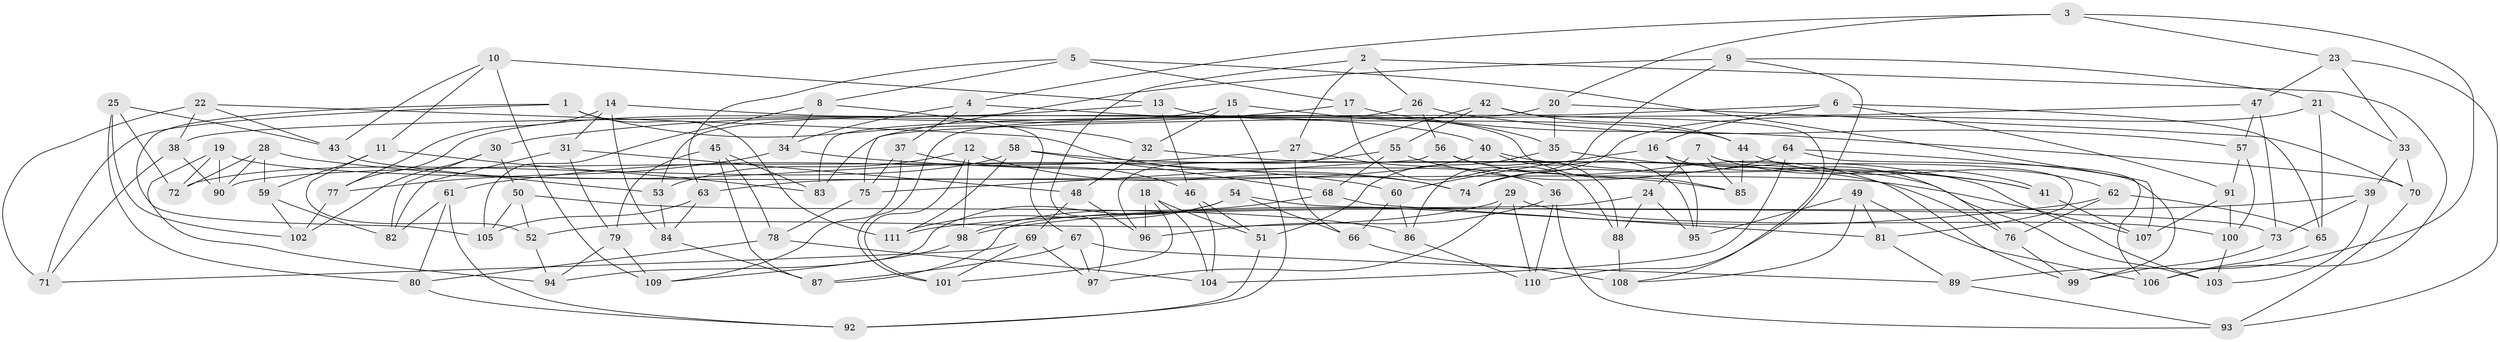 // coarse degree distribution, {5: 0.09090909090909091, 4: 0.5818181818181818, 3: 0.07272727272727272, 2: 0.03636363636363636, 6: 0.03636363636363636, 7: 0.03636363636363636, 9: 0.01818181818181818, 10: 0.07272727272727272, 8: 0.05454545454545454}
// Generated by graph-tools (version 1.1) at 2025/01/03/04/25 22:01:39]
// undirected, 111 vertices, 222 edges
graph export_dot {
graph [start="1"]
  node [color=gray90,style=filled];
  1;
  2;
  3;
  4;
  5;
  6;
  7;
  8;
  9;
  10;
  11;
  12;
  13;
  14;
  15;
  16;
  17;
  18;
  19;
  20;
  21;
  22;
  23;
  24;
  25;
  26;
  27;
  28;
  29;
  30;
  31;
  32;
  33;
  34;
  35;
  36;
  37;
  38;
  39;
  40;
  41;
  42;
  43;
  44;
  45;
  46;
  47;
  48;
  49;
  50;
  51;
  52;
  53;
  54;
  55;
  56;
  57;
  58;
  59;
  60;
  61;
  62;
  63;
  64;
  65;
  66;
  67;
  68;
  69;
  70;
  71;
  72;
  73;
  74;
  75;
  76;
  77;
  78;
  79;
  80;
  81;
  82;
  83;
  84;
  85;
  86;
  87;
  88;
  89;
  90;
  91;
  92;
  93;
  94;
  95;
  96;
  97;
  98;
  99;
  100;
  101;
  102;
  103;
  104;
  105;
  106;
  107;
  108;
  109;
  110;
  111;
  1 -- 71;
  1 -- 32;
  1 -- 111;
  1 -- 105;
  2 -- 97;
  2 -- 26;
  2 -- 106;
  2 -- 27;
  3 -- 4;
  3 -- 23;
  3 -- 20;
  3 -- 89;
  4 -- 34;
  4 -- 85;
  4 -- 37;
  5 -- 107;
  5 -- 63;
  5 -- 17;
  5 -- 8;
  6 -- 65;
  6 -- 91;
  6 -- 83;
  6 -- 16;
  7 -- 85;
  7 -- 41;
  7 -- 24;
  7 -- 81;
  8 -- 67;
  8 -- 34;
  8 -- 105;
  9 -- 86;
  9 -- 21;
  9 -- 75;
  9 -- 110;
  10 -- 13;
  10 -- 109;
  10 -- 43;
  10 -- 11;
  11 -- 83;
  11 -- 52;
  11 -- 59;
  12 -- 53;
  12 -- 98;
  12 -- 101;
  12 -- 74;
  13 -- 46;
  13 -- 38;
  13 -- 44;
  14 -- 84;
  14 -- 31;
  14 -- 77;
  14 -- 40;
  15 -- 35;
  15 -- 77;
  15 -- 32;
  15 -- 92;
  16 -- 95;
  16 -- 76;
  16 -- 60;
  17 -- 88;
  17 -- 70;
  17 -- 30;
  18 -- 101;
  18 -- 104;
  18 -- 96;
  18 -- 51;
  19 -- 90;
  19 -- 107;
  19 -- 94;
  19 -- 72;
  20 -- 101;
  20 -- 70;
  20 -- 35;
  21 -- 33;
  21 -- 65;
  21 -- 74;
  22 -- 43;
  22 -- 38;
  22 -- 74;
  22 -- 71;
  23 -- 93;
  23 -- 33;
  23 -- 47;
  24 -- 87;
  24 -- 88;
  24 -- 95;
  25 -- 102;
  25 -- 72;
  25 -- 43;
  25 -- 80;
  26 -- 56;
  26 -- 53;
  26 -- 57;
  27 -- 36;
  27 -- 66;
  27 -- 61;
  28 -- 90;
  28 -- 60;
  28 -- 59;
  28 -- 72;
  29 -- 52;
  29 -- 97;
  29 -- 110;
  29 -- 100;
  30 -- 50;
  30 -- 102;
  30 -- 82;
  31 -- 79;
  31 -- 82;
  31 -- 48;
  32 -- 103;
  32 -- 48;
  33 -- 39;
  33 -- 70;
  34 -- 77;
  34 -- 85;
  35 -- 51;
  35 -- 41;
  36 -- 93;
  36 -- 96;
  36 -- 110;
  37 -- 75;
  37 -- 46;
  37 -- 109;
  38 -- 71;
  38 -- 90;
  39 -- 103;
  39 -- 73;
  39 -- 111;
  40 -- 63;
  40 -- 95;
  40 -- 41;
  41 -- 107;
  42 -- 96;
  42 -- 108;
  42 -- 55;
  42 -- 44;
  43 -- 53;
  44 -- 62;
  44 -- 85;
  45 -- 78;
  45 -- 87;
  45 -- 83;
  45 -- 79;
  46 -- 51;
  46 -- 104;
  47 -- 57;
  47 -- 73;
  47 -- 83;
  48 -- 69;
  48 -- 96;
  49 -- 81;
  49 -- 108;
  49 -- 95;
  49 -- 106;
  50 -- 86;
  50 -- 105;
  50 -- 52;
  51 -- 92;
  52 -- 94;
  53 -- 84;
  54 -- 73;
  54 -- 94;
  54 -- 111;
  54 -- 66;
  55 -- 90;
  55 -- 68;
  55 -- 103;
  56 -- 88;
  56 -- 75;
  56 -- 99;
  57 -- 100;
  57 -- 91;
  58 -- 68;
  58 -- 76;
  58 -- 111;
  58 -- 72;
  59 -- 102;
  59 -- 82;
  60 -- 86;
  60 -- 66;
  61 -- 80;
  61 -- 92;
  61 -- 82;
  62 -- 98;
  62 -- 65;
  62 -- 76;
  63 -- 105;
  63 -- 84;
  64 -- 106;
  64 -- 74;
  64 -- 104;
  64 -- 99;
  65 -- 106;
  66 -- 108;
  67 -- 97;
  67 -- 89;
  67 -- 87;
  68 -- 81;
  68 -- 98;
  69 -- 71;
  69 -- 97;
  69 -- 101;
  70 -- 93;
  73 -- 99;
  75 -- 78;
  76 -- 99;
  77 -- 102;
  78 -- 80;
  78 -- 104;
  79 -- 94;
  79 -- 109;
  80 -- 92;
  81 -- 89;
  84 -- 87;
  86 -- 110;
  88 -- 108;
  89 -- 93;
  91 -- 100;
  91 -- 107;
  98 -- 109;
  100 -- 103;
}
